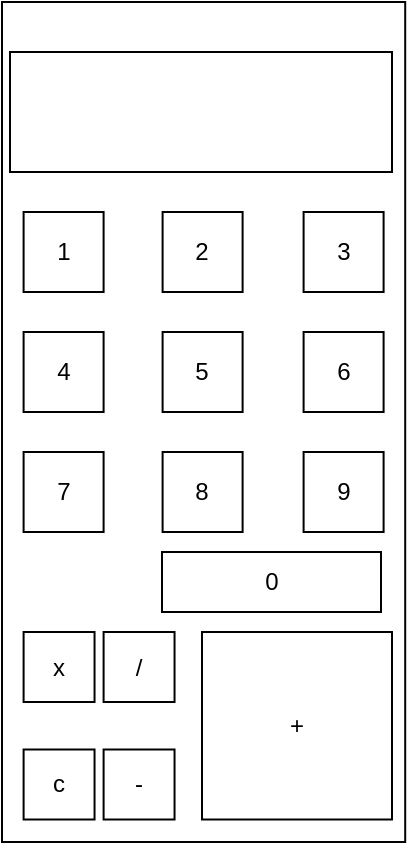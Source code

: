 <mxfile version="24.4.0" type="device">
  <diagram name="Page-1" id="DHkRF9XEPqF85aQp4GFN">
    <mxGraphModel dx="621" dy="348" grid="1" gridSize="10" guides="1" tooltips="1" connect="1" arrows="1" fold="1" page="1" pageScale="1" pageWidth="827" pageHeight="1169" math="0" shadow="0">
      <root>
        <mxCell id="0" />
        <mxCell id="1" parent="0" />
        <mxCell id="zu_sQrurOpSXv0ozEl-f-2" value="" style="rounded=0;whiteSpace=wrap;html=1;" vertex="1" parent="1">
          <mxGeometry x="180" y="165" width="201.6" height="420" as="geometry" />
        </mxCell>
        <mxCell id="zu_sQrurOpSXv0ozEl-f-3" value="" style="rounded=0;whiteSpace=wrap;html=1;" vertex="1" parent="1">
          <mxGeometry x="184" y="190" width="191" height="60" as="geometry" />
        </mxCell>
        <mxCell id="zu_sQrurOpSXv0ozEl-f-4" value="1" style="rounded=0;whiteSpace=wrap;html=1;" vertex="1" parent="1">
          <mxGeometry x="190.8" y="270" width="40" height="40" as="geometry" />
        </mxCell>
        <mxCell id="zu_sQrurOpSXv0ozEl-f-5" value="2" style="rounded=0;whiteSpace=wrap;html=1;" vertex="1" parent="1">
          <mxGeometry x="260.3" y="270" width="40" height="40" as="geometry" />
        </mxCell>
        <mxCell id="zu_sQrurOpSXv0ozEl-f-6" value="3" style="rounded=0;whiteSpace=wrap;html=1;" vertex="1" parent="1">
          <mxGeometry x="330.8" y="270" width="40" height="40" as="geometry" />
        </mxCell>
        <mxCell id="zu_sQrurOpSXv0ozEl-f-7" value="7" style="rounded=0;whiteSpace=wrap;html=1;" vertex="1" parent="1">
          <mxGeometry x="190.8" y="390" width="40" height="40" as="geometry" />
        </mxCell>
        <mxCell id="zu_sQrurOpSXv0ozEl-f-8" value="8" style="rounded=0;whiteSpace=wrap;html=1;" vertex="1" parent="1">
          <mxGeometry x="260.3" y="390" width="40" height="40" as="geometry" />
        </mxCell>
        <mxCell id="zu_sQrurOpSXv0ozEl-f-9" value="9" style="rounded=0;whiteSpace=wrap;html=1;" vertex="1" parent="1">
          <mxGeometry x="330.8" y="390" width="40" height="40" as="geometry" />
        </mxCell>
        <mxCell id="zu_sQrurOpSXv0ozEl-f-10" value="4" style="rounded=0;whiteSpace=wrap;html=1;" vertex="1" parent="1">
          <mxGeometry x="190.8" y="330" width="40" height="40" as="geometry" />
        </mxCell>
        <mxCell id="zu_sQrurOpSXv0ozEl-f-11" value="5" style="rounded=0;whiteSpace=wrap;html=1;" vertex="1" parent="1">
          <mxGeometry x="260.3" y="330" width="40" height="40" as="geometry" />
        </mxCell>
        <mxCell id="zu_sQrurOpSXv0ozEl-f-12" value="6" style="rounded=0;whiteSpace=wrap;html=1;" vertex="1" parent="1">
          <mxGeometry x="330.8" y="330" width="40" height="40" as="geometry" />
        </mxCell>
        <mxCell id="zu_sQrurOpSXv0ozEl-f-16" value="+" style="rounded=0;whiteSpace=wrap;html=1;" vertex="1" parent="1">
          <mxGeometry x="280" y="480" width="95" height="93.75" as="geometry" />
        </mxCell>
        <mxCell id="zu_sQrurOpSXv0ozEl-f-21" value="c" style="rounded=0;whiteSpace=wrap;html=1;" vertex="1" parent="1">
          <mxGeometry x="190.8" y="538.75" width="35.47" height="35" as="geometry" />
        </mxCell>
        <mxCell id="zu_sQrurOpSXv0ozEl-f-22" value="x" style="rounded=0;whiteSpace=wrap;html=1;" vertex="1" parent="1">
          <mxGeometry x="190.8" y="480" width="35.47" height="35" as="geometry" />
        </mxCell>
        <mxCell id="zu_sQrurOpSXv0ozEl-f-23" value="-" style="rounded=0;whiteSpace=wrap;html=1;" vertex="1" parent="1">
          <mxGeometry x="230.8" y="538.75" width="35.47" height="35" as="geometry" />
        </mxCell>
        <mxCell id="zu_sQrurOpSXv0ozEl-f-24" value="/" style="rounded=0;whiteSpace=wrap;html=1;" vertex="1" parent="1">
          <mxGeometry x="230.8" y="480" width="35.47" height="35" as="geometry" />
        </mxCell>
        <mxCell id="zu_sQrurOpSXv0ozEl-f-25" value="0" style="rounded=0;whiteSpace=wrap;html=1;" vertex="1" parent="1">
          <mxGeometry x="260" y="440" width="109.5" height="30" as="geometry" />
        </mxCell>
      </root>
    </mxGraphModel>
  </diagram>
</mxfile>
